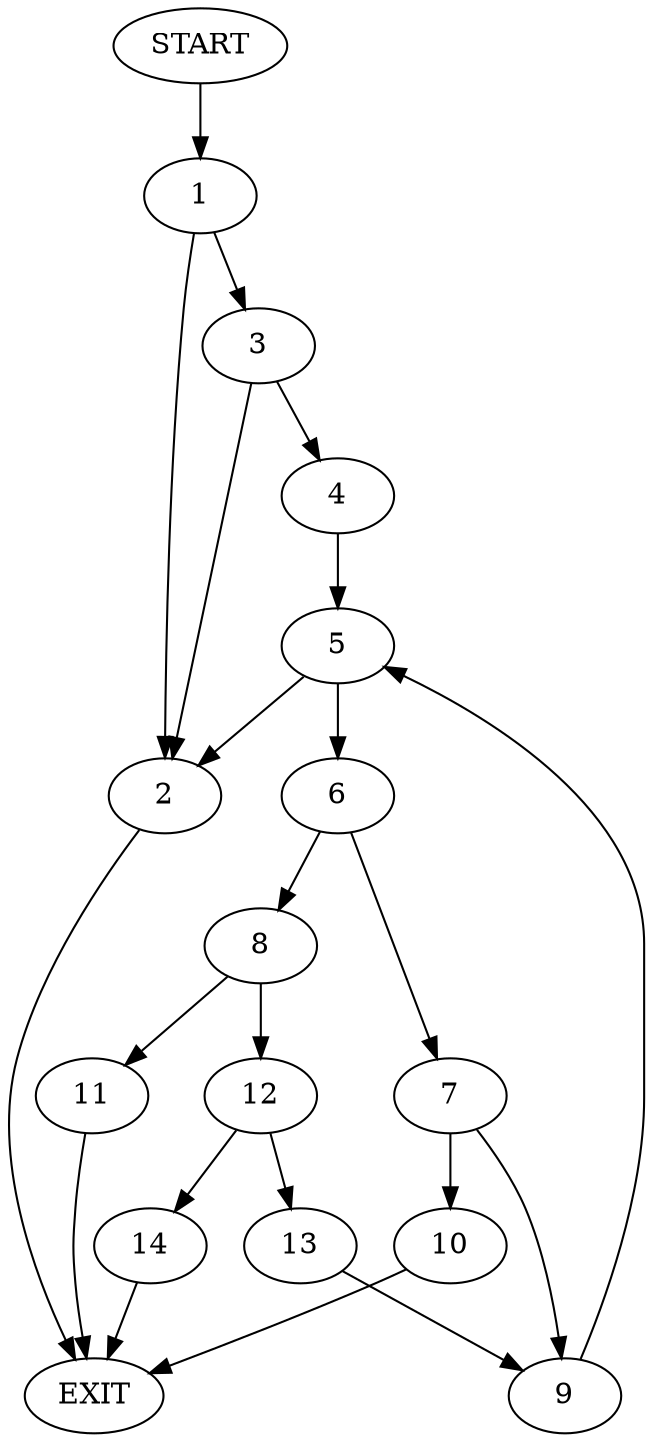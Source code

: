 digraph {
0 [label="START"]
15 [label="EXIT"]
0 -> 1
1 -> 2
1 -> 3
3 -> 2
3 -> 4
2 -> 15
4 -> 5
5 -> 2
5 -> 6
6 -> 7
6 -> 8
7 -> 9
7 -> 10
8 -> 11
8 -> 12
9 -> 5
10 -> 15
12 -> 13
12 -> 14
11 -> 15
14 -> 15
13 -> 9
}
